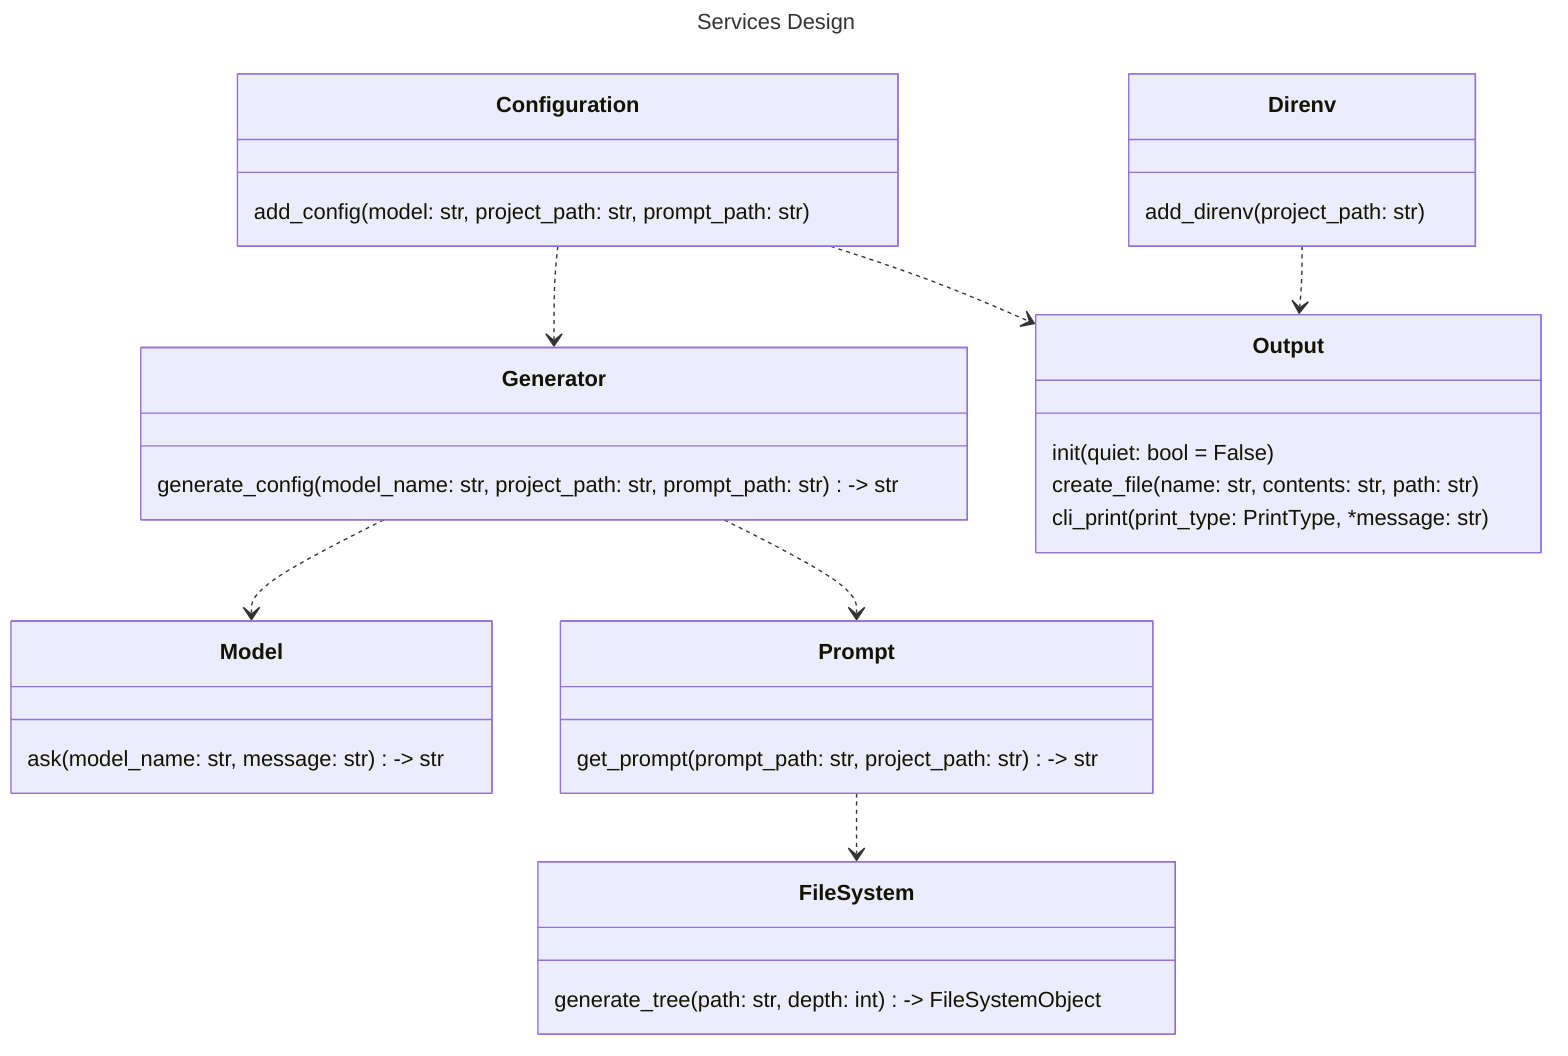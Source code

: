 ---
title: Services Design
---
classDiagram

    class Configuration {
        add_config(model: str, project_path: str, prompt_path: str) 
    }

    class Direnv {
        add_direnv(project_path: str)
    }

    class Generator {
        generate_config(model_name: str, project_path: str, prompt_path: str) -> str
    }

    class Model {
        ask(model_name: str, message: str) -> str
    }

    class Prompt {
        get_prompt(prompt_path: str, project_path: str) -> str
    }

    class Output {
        init(quiet: bool = False)
        create_file(name: str, contents: str, path: str)
        cli_print(print_type: PrintType, *message: str)
    }

    class FileSystem {
        generate_tree(path: str, depth: int) -> FileSystemObject
    }

    Direnv ..> Output
    Configuration ..> Output
    Configuration ..> Generator
    Generator ..> Model
    Generator ..> Prompt
    Prompt ..> FileSystem